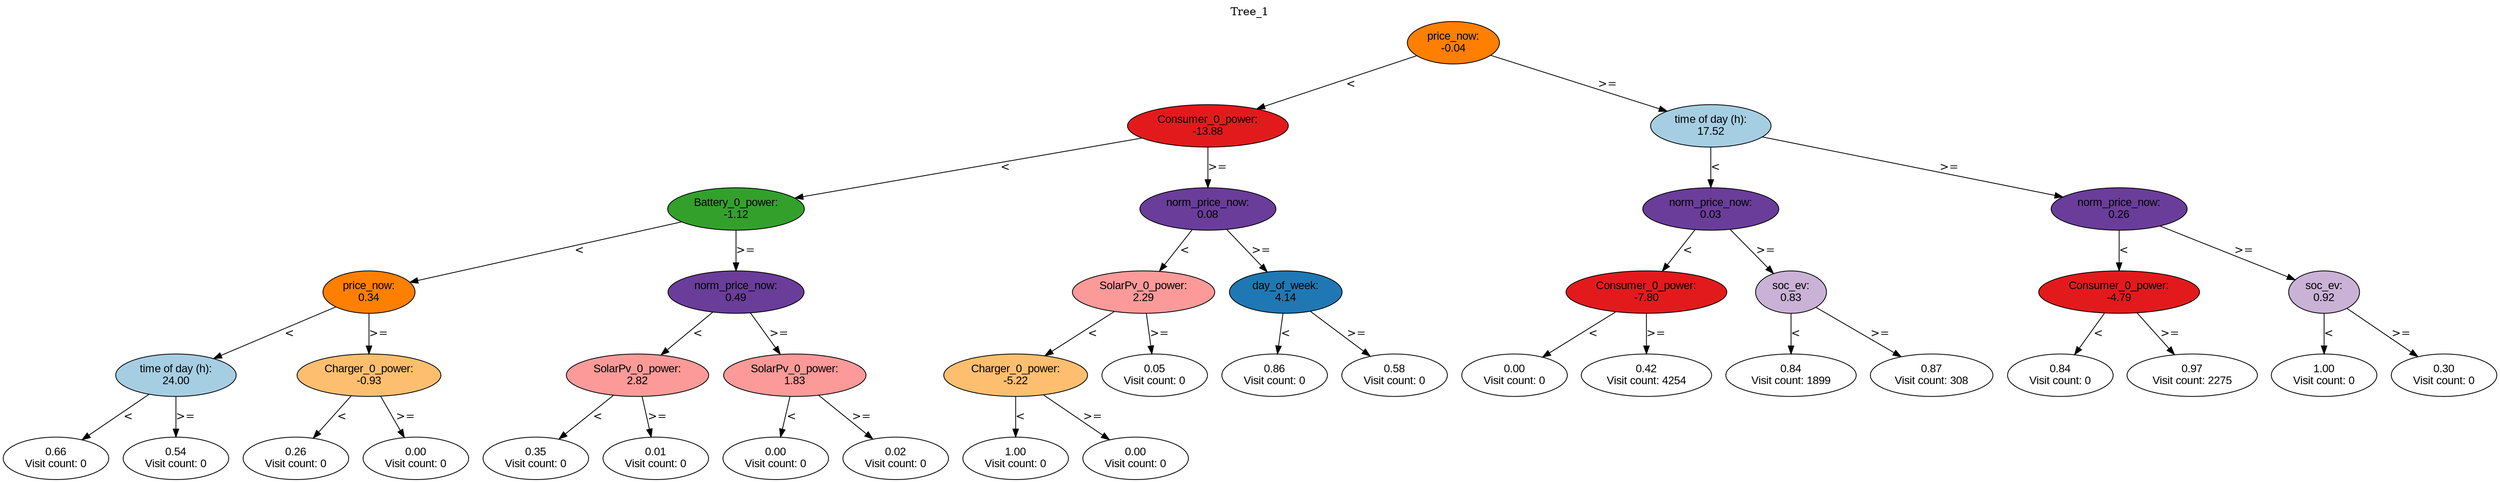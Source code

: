 digraph BST {
    node [fontname="Arial" style=filled colorscheme=paired12];
    0 [ label = "price_now:
-0.04" fillcolor=8];
    1 [ label = "Consumer_0_power:
-13.88" fillcolor=6];
    2 [ label = "Battery_0_power:
-1.12" fillcolor=4];
    3 [ label = "price_now:
0.34" fillcolor=8];
    4 [ label = "time of day (h):
24.00" fillcolor=1];
    5 [ label = "0.66
Visit count: 0" fillcolor=white];
    6 [ label = "0.54
Visit count: 0" fillcolor=white];
    7 [ label = "Charger_0_power:
-0.93" fillcolor=7];
    8 [ label = "0.26
Visit count: 0" fillcolor=white];
    9 [ label = "0.00
Visit count: 0" fillcolor=white];
    10 [ label = "norm_price_now:
0.49" fillcolor=10];
    11 [ label = "SolarPv_0_power:
2.82" fillcolor=5];
    12 [ label = "0.35
Visit count: 0" fillcolor=white];
    13 [ label = "0.01
Visit count: 0" fillcolor=white];
    14 [ label = "SolarPv_0_power:
1.83" fillcolor=5];
    15 [ label = "0.00
Visit count: 0" fillcolor=white];
    16 [ label = "0.02
Visit count: 0" fillcolor=white];
    17 [ label = "norm_price_now:
0.08" fillcolor=10];
    18 [ label = "SolarPv_0_power:
2.29" fillcolor=5];
    19 [ label = "Charger_0_power:
-5.22" fillcolor=7];
    20 [ label = "1.00
Visit count: 0" fillcolor=white];
    21 [ label = "0.00
Visit count: 0" fillcolor=white];
    22 [ label = "0.05
Visit count: 0" fillcolor=white];
    23 [ label = "day_of_week:
4.14" fillcolor=2];
    24 [ label = "0.86
Visit count: 0" fillcolor=white];
    25 [ label = "0.58
Visit count: 0" fillcolor=white];
    26 [ label = "time of day (h):
17.52" fillcolor=1];
    27 [ label = "norm_price_now:
0.03" fillcolor=10];
    28 [ label = "Consumer_0_power:
-7.80" fillcolor=6];
    29 [ label = "0.00
Visit count: 0" fillcolor=white];
    30 [ label = "0.42
Visit count: 4254" fillcolor=white];
    31 [ label = "soc_ev:
0.83" fillcolor=9];
    32 [ label = "0.84
Visit count: 1899" fillcolor=white];
    33 [ label = "0.87
Visit count: 308" fillcolor=white];
    34 [ label = "norm_price_now:
0.26" fillcolor=10];
    35 [ label = "Consumer_0_power:
-4.79" fillcolor=6];
    36 [ label = "0.84
Visit count: 0" fillcolor=white];
    37 [ label = "0.97
Visit count: 2275" fillcolor=white];
    38 [ label = "soc_ev:
0.92" fillcolor=9];
    39 [ label = "1.00
Visit count: 0" fillcolor=white];
    40 [ label = "0.30
Visit count: 0" fillcolor=white];

    0  -> 1[ label = "<"];
    0  -> 26[ label = ">="];
    1  -> 2[ label = "<"];
    1  -> 17[ label = ">="];
    2  -> 3[ label = "<"];
    2  -> 10[ label = ">="];
    3  -> 4[ label = "<"];
    3  -> 7[ label = ">="];
    4  -> 5[ label = "<"];
    4  -> 6[ label = ">="];
    7  -> 8[ label = "<"];
    7  -> 9[ label = ">="];
    10  -> 11[ label = "<"];
    10  -> 14[ label = ">="];
    11  -> 12[ label = "<"];
    11  -> 13[ label = ">="];
    14  -> 15[ label = "<"];
    14  -> 16[ label = ">="];
    17  -> 18[ label = "<"];
    17  -> 23[ label = ">="];
    18  -> 19[ label = "<"];
    18  -> 22[ label = ">="];
    19  -> 20[ label = "<"];
    19  -> 21[ label = ">="];
    23  -> 24[ label = "<"];
    23  -> 25[ label = ">="];
    26  -> 27[ label = "<"];
    26  -> 34[ label = ">="];
    27  -> 28[ label = "<"];
    27  -> 31[ label = ">="];
    28  -> 29[ label = "<"];
    28  -> 30[ label = ">="];
    31  -> 32[ label = "<"];
    31  -> 33[ label = ">="];
    34  -> 35[ label = "<"];
    34  -> 38[ label = ">="];
    35  -> 36[ label = "<"];
    35  -> 37[ label = ">="];
    38  -> 39[ label = "<"];
    38  -> 40[ label = ">="];

    labelloc="t";
    label="Tree_1";
}